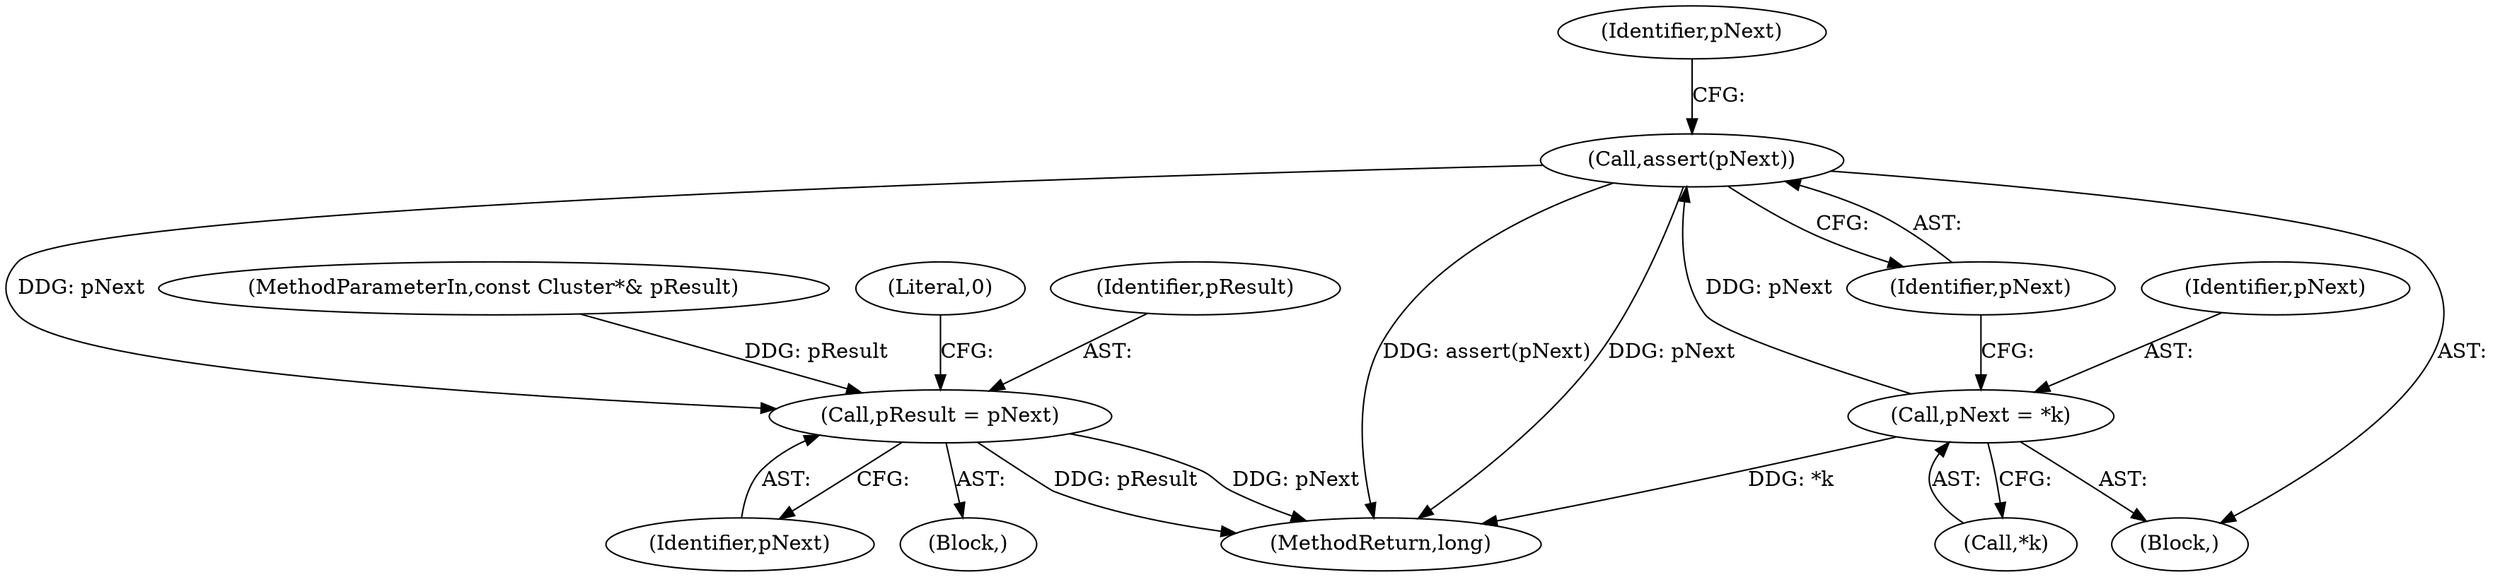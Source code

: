 digraph "0_Android_cc274e2abe8b2a6698a5c47d8aa4bb45f1f9538d_8@API" {
"1000555" [label="(Call,assert(pNext))"];
"1000551" [label="(Call,pNext = *k)"];
"1000589" [label="(Call,pResult = pNext)"];
"1000556" [label="(Identifier,pNext)"];
"1000560" [label="(Identifier,pNext)"];
"1000588" [label="(Block,)"];
"1000152" [label="(MethodParameterIn,const Cluster*& pResult)"];
"1000555" [label="(Call,assert(pNext))"];
"1000552" [label="(Identifier,pNext)"];
"1000593" [label="(Literal,0)"];
"1000590" [label="(Identifier,pResult)"];
"1000537" [label="(Block,)"];
"1000589" [label="(Call,pResult = pNext)"];
"1000553" [label="(Call,*k)"];
"1000591" [label="(Identifier,pNext)"];
"1000922" [label="(MethodReturn,long)"];
"1000551" [label="(Call,pNext = *k)"];
"1000555" -> "1000537"  [label="AST: "];
"1000555" -> "1000556"  [label="CFG: "];
"1000556" -> "1000555"  [label="AST: "];
"1000560" -> "1000555"  [label="CFG: "];
"1000555" -> "1000922"  [label="DDG: assert(pNext)"];
"1000555" -> "1000922"  [label="DDG: pNext"];
"1000551" -> "1000555"  [label="DDG: pNext"];
"1000555" -> "1000589"  [label="DDG: pNext"];
"1000551" -> "1000537"  [label="AST: "];
"1000551" -> "1000553"  [label="CFG: "];
"1000552" -> "1000551"  [label="AST: "];
"1000553" -> "1000551"  [label="AST: "];
"1000556" -> "1000551"  [label="CFG: "];
"1000551" -> "1000922"  [label="DDG: *k"];
"1000589" -> "1000588"  [label="AST: "];
"1000589" -> "1000591"  [label="CFG: "];
"1000590" -> "1000589"  [label="AST: "];
"1000591" -> "1000589"  [label="AST: "];
"1000593" -> "1000589"  [label="CFG: "];
"1000589" -> "1000922"  [label="DDG: pResult"];
"1000589" -> "1000922"  [label="DDG: pNext"];
"1000152" -> "1000589"  [label="DDG: pResult"];
}
